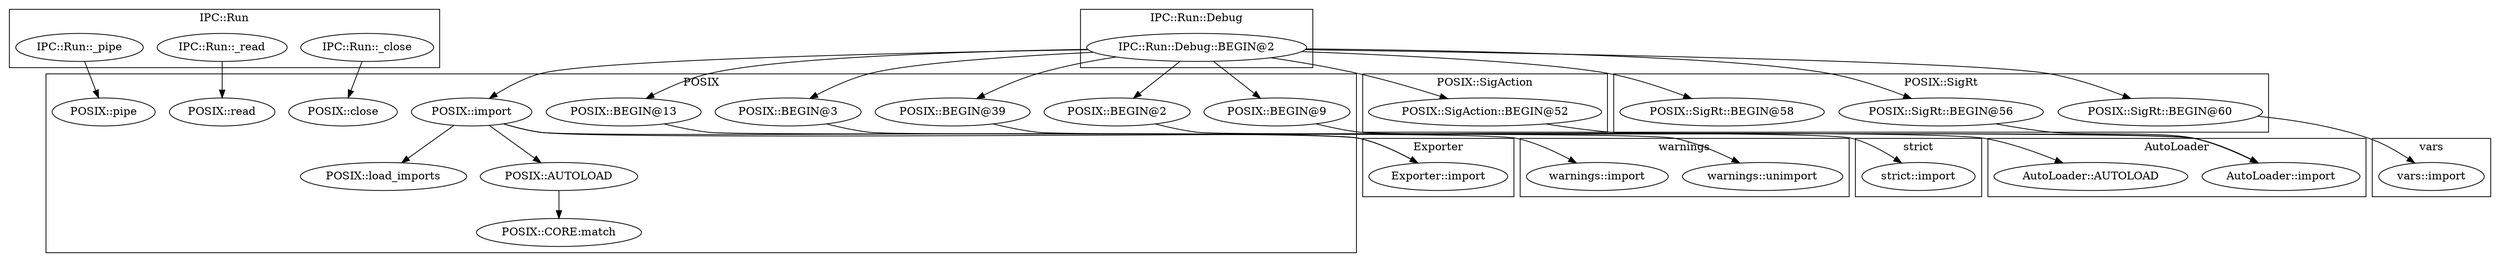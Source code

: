 digraph {
graph [overlap=false]
subgraph cluster_IPC_Run_Debug {
	label="IPC::Run::Debug";
	"IPC::Run::Debug::BEGIN@2";
}
subgraph cluster_POSIX_SigRt {
	label="POSIX::SigRt";
	"POSIX::SigRt::BEGIN@58";
	"POSIX::SigRt::BEGIN@56";
	"POSIX::SigRt::BEGIN@60";
}
subgraph cluster_POSIX_SigAction {
	label="POSIX::SigAction";
	"POSIX::SigAction::BEGIN@52";
}
subgraph cluster_warnings {
	label="warnings";
	"warnings::unimport";
	"warnings::import";
}
subgraph cluster_POSIX {
	label="POSIX";
	"POSIX::load_imports";
	"POSIX::import";
	"POSIX::AUTOLOAD";
	"POSIX::BEGIN@9";
	"POSIX::BEGIN@3";
	"POSIX::close";
	"POSIX::BEGIN@39";
	"POSIX::BEGIN@2";
	"POSIX::read";
	"POSIX::BEGIN@13";
	"POSIX::CORE:match";
	"POSIX::pipe";
}
subgraph cluster_Exporter {
	label="Exporter";
	"Exporter::import";
}
subgraph cluster_AutoLoader {
	label="AutoLoader";
	"AutoLoader::import";
	"AutoLoader::AUTOLOAD";
}
subgraph cluster_IPC_Run {
	label="IPC::Run";
	"IPC::Run::_pipe";
	"IPC::Run::_read";
	"IPC::Run::_close";
}
subgraph cluster_vars {
	label="vars";
	"vars::import";
}
subgraph cluster_strict {
	label="strict";
	"strict::import";
}
"IPC::Run::Debug::BEGIN@2" -> "POSIX::BEGIN@9";
"IPC::Run::_close" -> "POSIX::close";
"POSIX::AUTOLOAD" -> "POSIX::CORE:match";
"POSIX::import" -> "AutoLoader::AUTOLOAD";
"POSIX::BEGIN@2" -> "strict::import";
"IPC::Run::Debug::BEGIN@2" -> "POSIX::BEGIN@2";
"POSIX::import" -> "POSIX::AUTOLOAD";
"IPC::Run::Debug::BEGIN@2" -> "POSIX::import";
"IPC::Run::Debug::BEGIN@2" -> "POSIX::SigRt::BEGIN@60";
"POSIX::import" -> "Exporter::import";
"POSIX::BEGIN@13" -> "Exporter::import";
"POSIX::SigRt::BEGIN@56" -> "AutoLoader::import";
"POSIX::SigAction::BEGIN@52" -> "AutoLoader::import";
"POSIX::BEGIN@9" -> "AutoLoader::import";
"POSIX::BEGIN@3" -> "warnings::import";
"POSIX::SigRt::BEGIN@60" -> "vars::import";
"IPC::Run::Debug::BEGIN@2" -> "POSIX::SigAction::BEGIN@52";
"IPC::Run::_pipe" -> "POSIX::pipe";
"POSIX::BEGIN@39" -> "warnings::unimport";
"IPC::Run::Debug::BEGIN@2" -> "POSIX::SigRt::BEGIN@56";
"IPC::Run::Debug::BEGIN@2" -> "POSIX::BEGIN@39";
"POSIX::import" -> "POSIX::load_imports";
"IPC::Run::Debug::BEGIN@2" -> "POSIX::SigRt::BEGIN@58";
"IPC::Run::_read" -> "POSIX::read";
"IPC::Run::Debug::BEGIN@2" -> "POSIX::BEGIN@3";
"IPC::Run::Debug::BEGIN@2" -> "POSIX::BEGIN@13";
}
